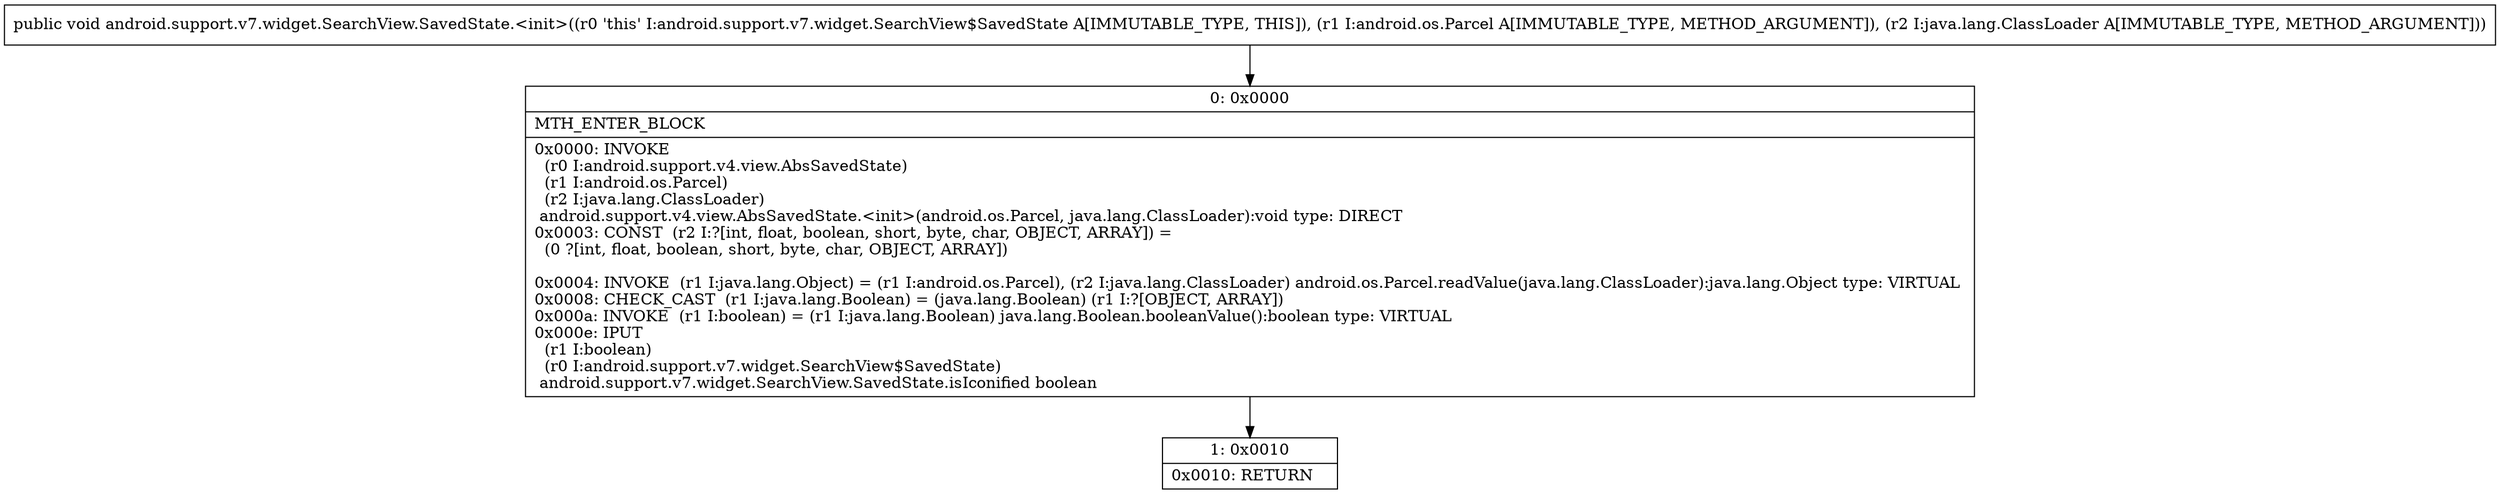 digraph "CFG forandroid.support.v7.widget.SearchView.SavedState.\<init\>(Landroid\/os\/Parcel;Ljava\/lang\/ClassLoader;)V" {
Node_0 [shape=record,label="{0\:\ 0x0000|MTH_ENTER_BLOCK\l|0x0000: INVOKE  \l  (r0 I:android.support.v4.view.AbsSavedState)\l  (r1 I:android.os.Parcel)\l  (r2 I:java.lang.ClassLoader)\l android.support.v4.view.AbsSavedState.\<init\>(android.os.Parcel, java.lang.ClassLoader):void type: DIRECT \l0x0003: CONST  (r2 I:?[int, float, boolean, short, byte, char, OBJECT, ARRAY]) = \l  (0 ?[int, float, boolean, short, byte, char, OBJECT, ARRAY])\l \l0x0004: INVOKE  (r1 I:java.lang.Object) = (r1 I:android.os.Parcel), (r2 I:java.lang.ClassLoader) android.os.Parcel.readValue(java.lang.ClassLoader):java.lang.Object type: VIRTUAL \l0x0008: CHECK_CAST  (r1 I:java.lang.Boolean) = (java.lang.Boolean) (r1 I:?[OBJECT, ARRAY]) \l0x000a: INVOKE  (r1 I:boolean) = (r1 I:java.lang.Boolean) java.lang.Boolean.booleanValue():boolean type: VIRTUAL \l0x000e: IPUT  \l  (r1 I:boolean)\l  (r0 I:android.support.v7.widget.SearchView$SavedState)\l android.support.v7.widget.SearchView.SavedState.isIconified boolean \l}"];
Node_1 [shape=record,label="{1\:\ 0x0010|0x0010: RETURN   \l}"];
MethodNode[shape=record,label="{public void android.support.v7.widget.SearchView.SavedState.\<init\>((r0 'this' I:android.support.v7.widget.SearchView$SavedState A[IMMUTABLE_TYPE, THIS]), (r1 I:android.os.Parcel A[IMMUTABLE_TYPE, METHOD_ARGUMENT]), (r2 I:java.lang.ClassLoader A[IMMUTABLE_TYPE, METHOD_ARGUMENT])) }"];
MethodNode -> Node_0;
Node_0 -> Node_1;
}


